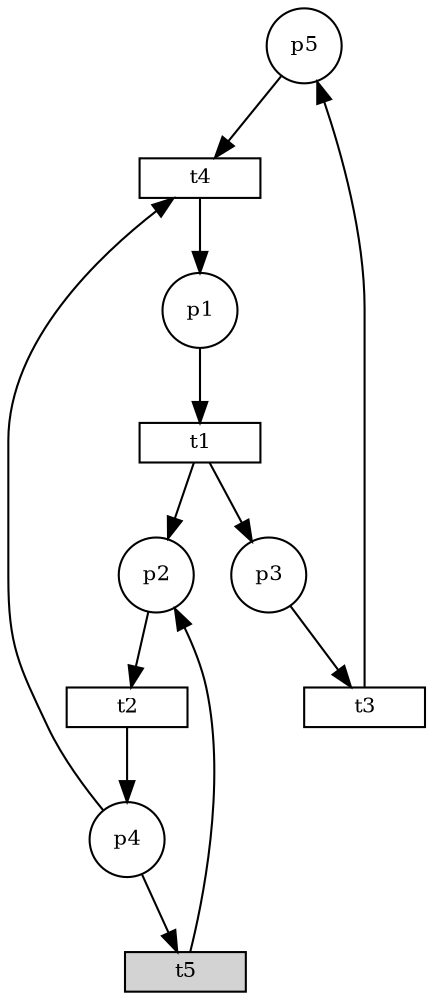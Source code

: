 digraph { layout=dot; overlap=false; splines=true; node [fontsize=10];
"jspetrinet.petri.Place@1db9742" [shape = circle, label = "p5"];
"jspetrinet.sim.SimExpTrans@52e922" -> "jspetrinet.petri.Place@1db9742";
"jspetrinet.sim.SimExpTrans@52e922" [shape = box, label = "t3" width=0.8, height=0.2];
"jspetrinet.petri.Place@10dea4e" -> "jspetrinet.sim.SimExpTrans@52e922";
"jspetrinet.petri.Place@10dea4e" [shape = circle, label = "p3"];
"jspetrinet.sim.SimExpTrans@1909752" -> "jspetrinet.petri.Place@10dea4e";
"jspetrinet.sim.SimExpTrans@1909752" [shape = box, label = "t1" width=0.8, height=0.2];
"jspetrinet.petri.Place@14eac69" -> "jspetrinet.sim.SimExpTrans@1909752";
"jspetrinet.petri.Place@14eac69" [shape = circle, label = "p1"];
"jspetrinet.sim.SimExpTrans@1b84c92" -> "jspetrinet.petri.Place@14eac69";
"jspetrinet.sim.SimExpTrans@1b84c92" [shape = box, label = "t4" width=0.8, height=0.2];
"jspetrinet.petri.Place@12204a1" -> "jspetrinet.sim.SimExpTrans@1b84c92";
"jspetrinet.petri.Place@12204a1" [shape = circle, label = "p4"];
"jspetrinet.sim.SimExpTrans@14991ad" -> "jspetrinet.petri.Place@12204a1";
"jspetrinet.sim.SimExpTrans@14991ad" [shape = box, label = "t2" width=0.8, height=0.2];
"jspetrinet.petri.Place@16d3586" -> "jspetrinet.sim.SimExpTrans@14991ad";
"jspetrinet.petri.Place@16d3586" [shape = circle, label = "p2"];
"jspetrinet.sim.SimExpTrans@1909752" -> "jspetrinet.petri.Place@16d3586";
"jspetrinet.sim.SimGenUnifTrans@140e19d" -> "jspetrinet.petri.Place@16d3586";
"jspetrinet.sim.SimGenUnifTrans@140e19d" [shape = box, label = "t5" width=0.8, height=0.2, style=filled];
"jspetrinet.petri.Place@12204a1" -> "jspetrinet.sim.SimGenUnifTrans@140e19d";
"jspetrinet.petri.Place@1db9742" -> "jspetrinet.sim.SimExpTrans@1b84c92";
}
